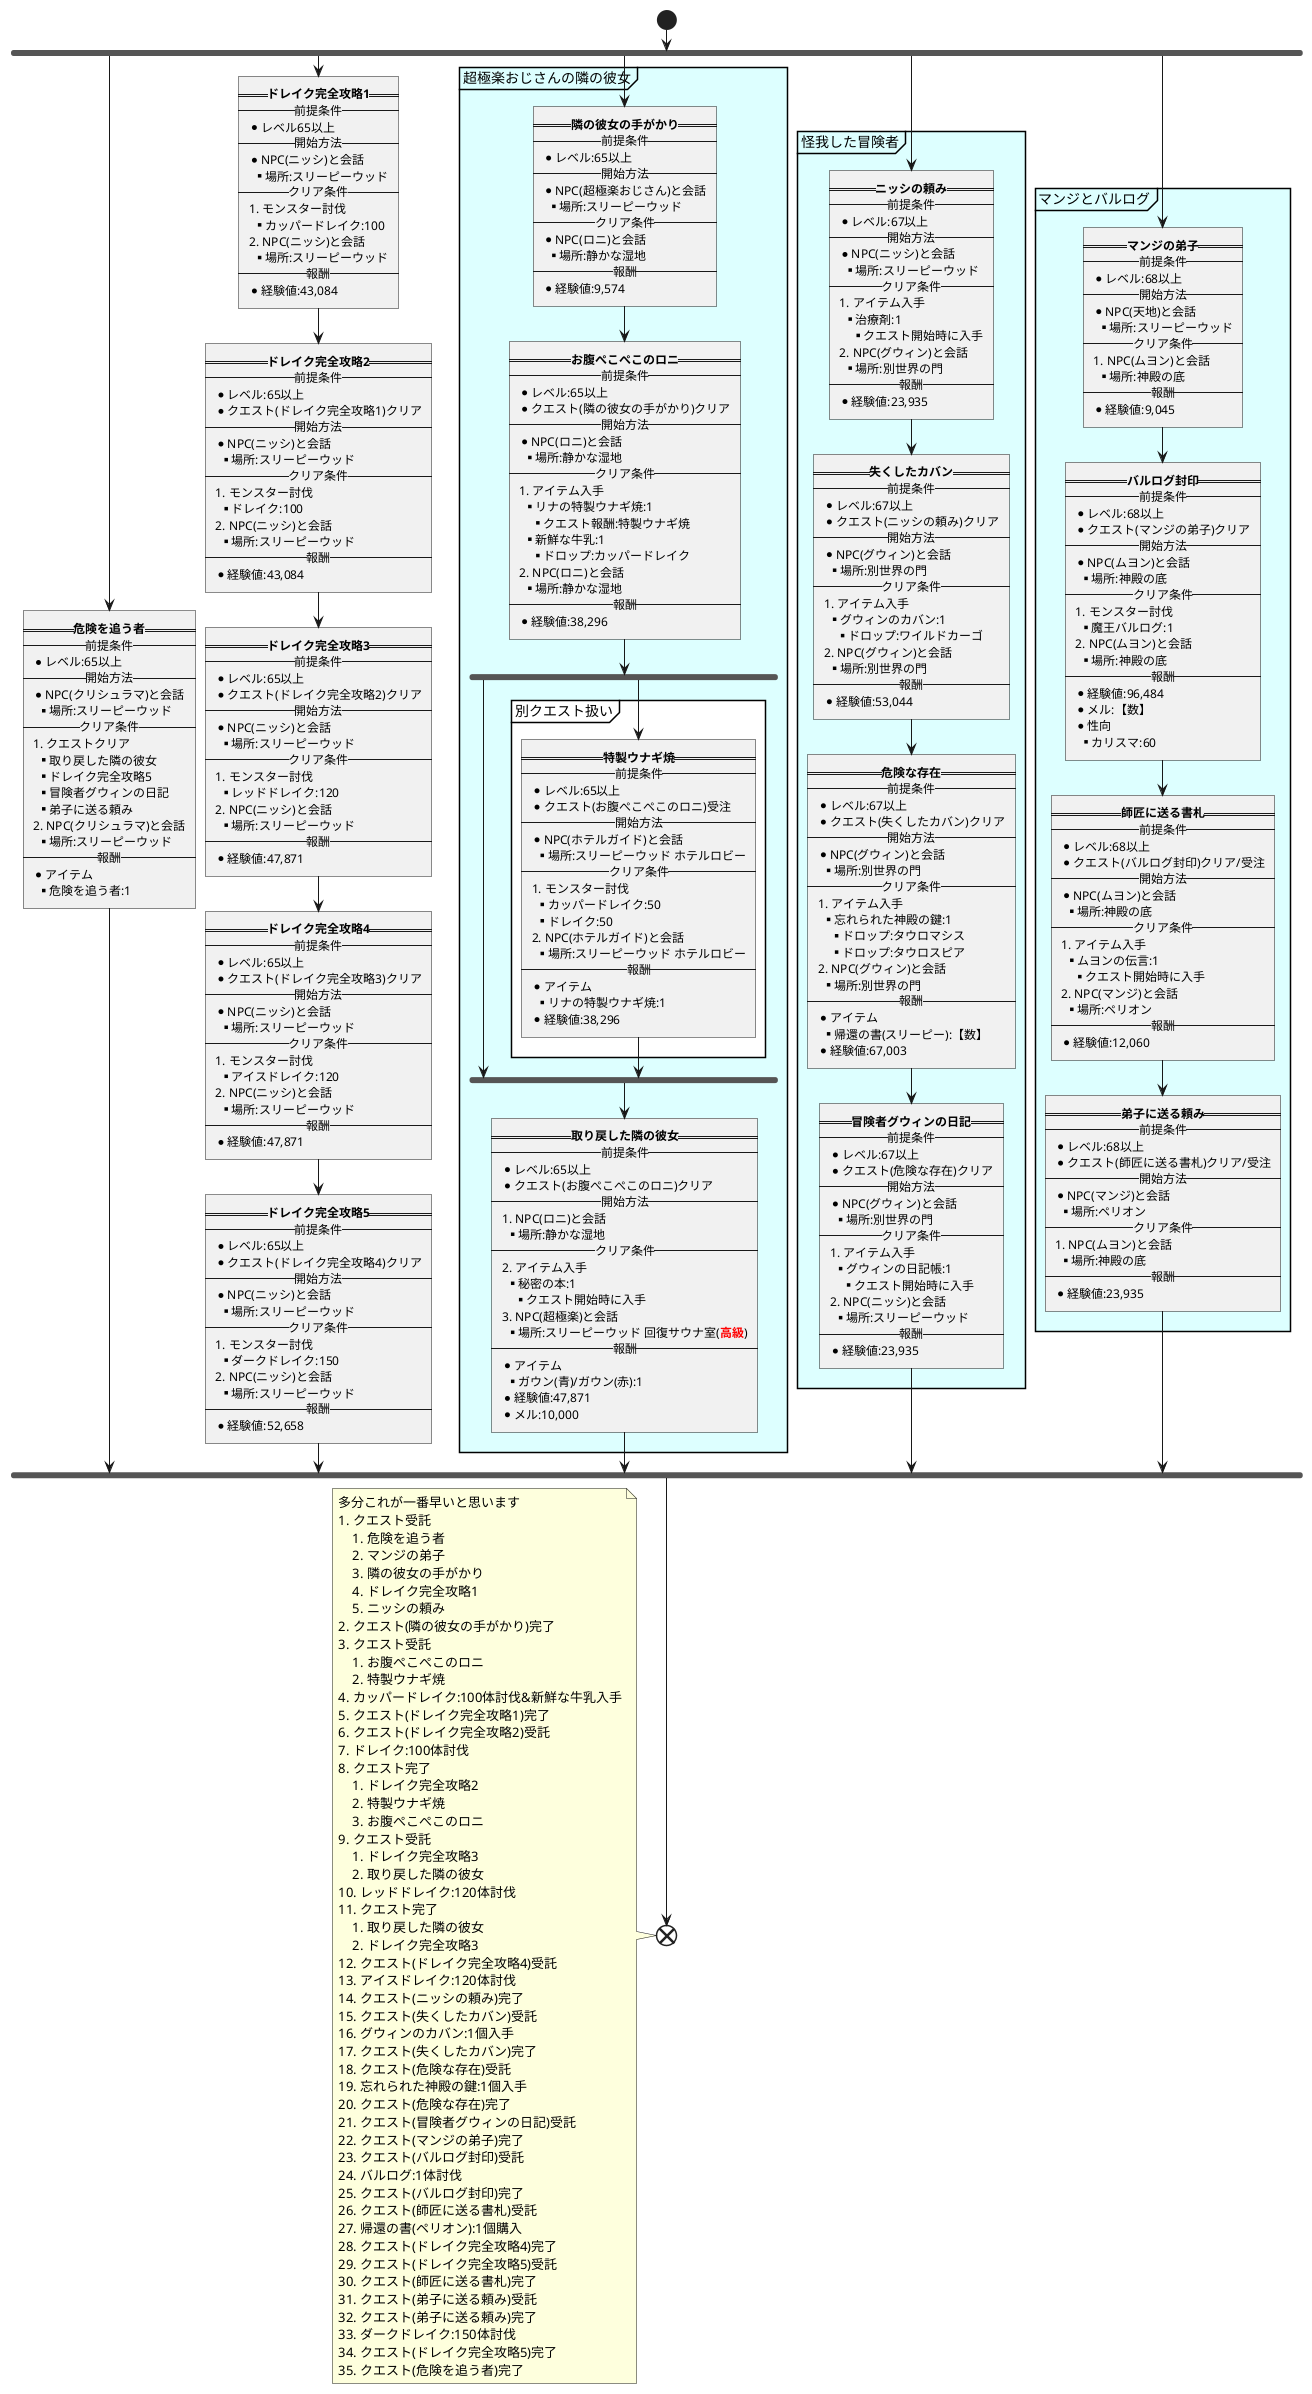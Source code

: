 @startuml 危険を追う者勲章
/'
:==****==
--前提条件--
* レベル:以上
* クエスト(【名前】)クリア/受注
--開始方法--
* NPC(【名前】)と会話
** 場所:【名前】
--クリア条件--
# モンスター討伐
** 【名前】:【数】
# アイテム入手
** 【名前】:【数】
*** クエスト報酬:【名前】
*** ドロップ:【名前】
*** クエスト開始時に入手
# クエストクリア
** 【名前】
# NPC(【名前】)と会話
** 場所:【名前】
--報酬--
* アイテム
** 【名前】:【数】
* 経験値:【数】
* メル:【数】
* 性向
** カリスマ:]
]

partition 【名前】 #ddffff {}
    
'/
    start
    fork
        :==**危険を追う者**==
        --前提条件--
        * レベル:65以上
        --開始方法--
        * NPC(クリシュラマ)と会話
        ** 場所:スリーピーウッド
        --クリア条件--
        # クエストクリア
        ** 取り戻した隣の彼女
        ** ドレイク完全攻略5
        ** 冒険者グウィンの日記
        ** 弟子に送る頼み
        # NPC(クリシュラマ)と会話
        ** 場所:スリーピーウッド
        --報酬--
        * アイテム
        ** 危険を追う者:1]

    fork again
        :==**ドレイク完全攻略1**==
        --前提条件--
        * レベル65以上
        --開始方法--
        * NPC(ニッシ)と会話
        ** 場所:スリーピーウッド
        --クリア条件--
        # モンスター討伐
        ** カッパードレイク:100
        # NPC(ニッシ)と会話
        ** 場所:スリーピーウッド
        --報酬--
        * 経験値:43,084]

        :==**ドレイク完全攻略2**==
        --前提条件--
        * レベル:65以上
        * クエスト(ドレイク完全攻略1)クリア
        --開始方法--
        * NPC(ニッシ)と会話
        ** 場所:スリーピーウッド
        --クリア条件--
        # モンスター討伐
        ** ドレイク:100
        # NPC(ニッシ)と会話
        ** 場所:スリーピーウッド
        --報酬--
        * 経験値:43,084]

        :==**ドレイク完全攻略3**==
        --前提条件--
        * レベル:65以上
        * クエスト(ドレイク完全攻略2)クリア
        --開始方法--
        * NPC(ニッシ)と会話
        ** 場所:スリーピーウッド
        --クリア条件--
        # モンスター討伐
        ** レッドドレイク:120
        # NPC(ニッシ)と会話
        ** 場所:スリーピーウッド
        --報酬--
        * 経験値:47,871]

        :==**ドレイク完全攻略4**==
        --前提条件--
        * レベル:65以上
        * クエスト(ドレイク完全攻略3)クリア
        --開始方法--
        * NPC(ニッシ)と会話
        ** 場所:スリーピーウッド
        --クリア条件--
        # モンスター討伐
        ** アイスドレイク:120
        # NPC(ニッシ)と会話
        ** 場所:スリーピーウッド
        --報酬--
        * 経験値:47,871]

        :==**ドレイク完全攻略5**==
        --前提条件--
        * レベル:65以上
        * クエスト(ドレイク完全攻略4)クリア
        --開始方法--
        * NPC(ニッシ)と会話
        ** 場所:スリーピーウッド
        --クリア条件--
        # モンスター討伐
        ** ダークドレイク:150
        # NPC(ニッシ)と会話
        ** 場所:スリーピーウッド
        --報酬--
        * 経験値:52,658]

    fork again
        partition 超極楽おじさんの隣の彼女 #ddffff {
            :==**隣の彼女の手がかり**==
            --前提条件--
            * レベル:65以上
            --開始方法--
            * NPC(超極楽おじさん)と会話
            ** 場所:スリーピーウッド
            --クリア条件--
            * NPC(ロニ)と会話
            ** 場所:静かな湿地
            --報酬--
            * 経験値:9,574]

            :==**お腹ぺこぺこのロニ**==
            --前提条件--
            * レベル:65以上
            * クエスト(隣の彼女の手がかり)クリア
            --開始方法--
            * NPC(ロニ)と会話
            ** 場所:静かな湿地
            --クリア条件--
            # アイテム入手
            ** リナの特製ウナギ焼:1
            *** クエスト報酬:特製ウナギ焼
            ** 新鮮な牛乳:1
            *** ドロップ:カッパードレイク
            # NPC(ロニ)と会話
            ** 場所:静かな湿地
            --報酬--
            * 経験値:38,296]
        fork
        fork again
            partition 別クエスト扱い #ffffff {
                
                :==**特製ウナギ焼**==
                --前提条件--
                * レベル:65以上
                * クエスト(お腹ぺこぺこのロニ)受注
                --開始方法--
                * NPC(ホテルガイド)と会話
                ** 場所:スリーピーウッド ホテルロビー
                --クリア条件--
                # モンスター討伐
                ** カッパードレイク:50
                ** ドレイク:50
                # NPC(ホテルガイド)と会話
                ** 場所:スリーピーウッド ホテルロビー
                --報酬--
                * アイテム
                ** リナの特製ウナギ焼:1
                * 経験値:38,296]
            }
        end fork

        :==**取り戻した隣の彼女**==
        --前提条件--
        * レベル:65以上
        * クエスト(お腹ぺこぺこのロニ)クリア
        --開始方法--
        # NPC(ロニ)と会話
        ** 場所:静かな湿地
        --クリア条件--
        # アイテム入手
        ** 秘密の本:1
        *** クエスト開始時に入手
        # NPC(超極楽)と会話
        ** 場所:スリーピーウッド 回復サウナ室(<color:red><b>高級</b></color>)
        --報酬--
        * アイテム
        ** ガウン(青)/ガウン(赤):1
        * 経験値:47,871
        * メル:10,000]
        }
    fork again
        partition 怪我した冒険者 #ddffff {
            :==**ニッシの頼み**==
            --前提条件--
            * レベル:67以上
            --開始方法--
            * NPC(ニッシ)と会話
            ** 場所:スリーピーウッド
            --クリア条件--
            # アイテム入手
            ** 治療剤:1
            *** クエスト開始時に入手
            # NPC(グウィン)と会話
            ** 場所:別世界の門
            --報酬--
            * 経験値:23,935]

            :==**失くしたカバン**==
            --前提条件--
            * レベル:67以上
            * クエスト(ニッシの頼み)クリア
            --開始方法--
            * NPC(グウィン)と会話
            ** 場所:別世界の門
            --クリア条件--
            # アイテム入手
            ** グウィンのカバン:1
            *** ドロップ:ワイルドカーゴ
            # NPC(グウィン)と会話
            ** 場所:別世界の門
            --報酬--
            * 経験値:53,044]

            :==**危険な存在**==
            --前提条件--
            * レベル:67以上
            * クエスト(失くしたカバン)クリア
            --開始方法--
            * NPC(グウィン)と会話
            ** 場所:別世界の門
            --クリア条件--
            # アイテム入手
            ** 忘れられた神殿の鍵:1
            *** ドロップ:タウロマシス
            *** ドロップ:タウロスピア
            # NPC(グウィン)と会話
            ** 場所:別世界の門
            --報酬--
            * アイテム
            ** 帰還の書(スリーピー):【数】
            * 経験値:67,003]

            :==**冒険者グウィンの日記**==
            --前提条件--
            * レベル:67以上
            * クエスト(危険な存在)クリア
            --開始方法--
            * NPC(グウィン)と会話
            ** 場所:別世界の門
            --クリア条件--
            # アイテム入手
            ** グウィンの日記帳:1
            *** クエスト開始時に入手
            # NPC(ニッシ)と会話
            ** 場所:スリーピーウッド
            --報酬--
            * 経験値:23,935]

        }
    fork again
        /'多分関係ない
        partition 捨てられたメモ #ddffff {
            :==**捨てられたメモの持ち主**==
            --前提条件--
            * レベル:68以上
            --開始方法--
            * NPC(謎の紙切れ)と会話
            ** 場所:光の入らない場所
            ** 使用済みティッシュみたいな見た目のやつ
            --クリア条件--
            # NPC(ムヨン)と会話
            ** 場所:神殿の底
            --報酬--
            * 経験値:12,060]
            note right
                使用済ティッシュみたいな物
                見せられてドン引きする
                ムヨンくんかわいい
            end note
     
            :==**メモの持ち主は?**==
            --前提条件--
            * レベル:68以上
            * クエスト(捨てられたメモの持ち主)クリア
            --開始方法--
            * NPC(ムヨン)と会話
            ** 場所:神殿の底
            --クリア条件--
            # NPC(トリスタンの魂)と会話
            ** 場所:英雄の記憶
            --報酬--
            * 経験値:12,060]
        }
        '/

        partition マンジとバルログ #ddffff {
            :==**マンジの弟子**==
            --前提条件--
            * レベル:68以上
            --開始方法--
            * NPC(天地)と会話
            ** 場所:スリーピーウッド
            --クリア条件--
            # NPC(ムヨン)と会話
            ** 場所:神殿の底
            --報酬--
            * 経験値:9,045]

            :==**バルログ封印**==
            --前提条件--
            * レベル:68以上
            * クエスト(マンジの弟子)クリア
            --開始方法--
            * NPC(ムヨン)と会話
            ** 場所:神殿の底
            --クリア条件--
            # モンスター討伐
            ** 魔王バルログ:1
            # NPC(ムヨン)と会話
            ** 場所:神殿の底
            --報酬--
            * 経験値:96,484
            * メル:【数】
            * 性向
            ** カリスマ:60]

            :==**師匠に送る書札**==
            --前提条件--
            * レベル:68以上
            * クエスト(バルログ封印)クリア/受注
            --開始方法--
            * NPC(ムヨン)と会話
            ** 場所:神殿の底
            --クリア条件--
            # アイテム入手
            ** ムヨンの伝言:1
            *** クエスト開始時に入手
            # NPC(マンジ)と会話
            ** 場所:ペリオン
            --報酬--
            * 経験値:12,060]

            :==**弟子に送る頼み**==
            --前提条件--
            * レベル:68以上
            * クエスト(師匠に送る書札)クリア/受注
            --開始方法--
            * NPC(マンジ)と会話
            ** 場所:ペリオン
            --クリア条件--
            # NPC(ムヨン)と会話
            ** 場所:神殿の底
            --報酬--
            * 経験値:23,935]

        }

    end fork
    end
    note 
        多分これが一番早いと思います
        # クエスト受託
        ## 危険を追う者
        ## マンジの弟子
        ## 隣の彼女の手がかり
        ## ドレイク完全攻略1
        ## ニッシの頼み
        # クエスト(隣の彼女の手がかり)完了
        # クエスト受託
        ## お腹ぺこぺこのロニ
        ## 特製ウナギ焼
        # カッパードレイク:100体討伐&新鮮な牛乳入手
        # クエスト(ドレイク完全攻略1)完了
        # クエスト(ドレイク完全攻略2)受託
        # ドレイク:100体討伐
        # クエスト完了
        ## ドレイク完全攻略2
        ## 特製ウナギ焼
        ## お腹ぺこぺこのロニ
        # クエスト受託
        ## ドレイク完全攻略3
        ## 取り戻した隣の彼女
        # レッドドレイク:120体討伐
        # クエスト完了
        ## 取り戻した隣の彼女
        ## ドレイク完全攻略3
        # クエスト(ドレイク完全攻略4)受託
        # アイスドレイク:120体討伐
        # クエスト(ニッシの頼み)完了
        # クエスト(失くしたカバン)受託
        # グウィンのカバン:1個入手
        # クエスト(失くしたカバン)完了
        # クエスト(危険な存在)受託
        # 忘れられた神殿の鍵:1個入手
        # クエスト(危険な存在)完了
        # クエスト(冒険者グウィンの日記)受託
        # クエスト(マンジの弟子)完了
        # クエスト(バルログ封印)受託
        # バルログ:1体討伐
        # クエスト(バルログ封印)完了
        # クエスト(師匠に送る書札)受託
        # 帰還の書(ペリオン):1個購入
        # クエスト(ドレイク完全攻略4)完了
        # クエスト(ドレイク完全攻略5)受託
        # クエスト(師匠に送る書札)完了
        # クエスト(弟子に送る頼み)受託
        # クエスト(弟子に送る頼み)完了
        # ダークドレイク:150体討伐
        # クエスト(ドレイク完全攻略5)完了
        # クエスト(危険を追う者)完了
    end note

@enduml
